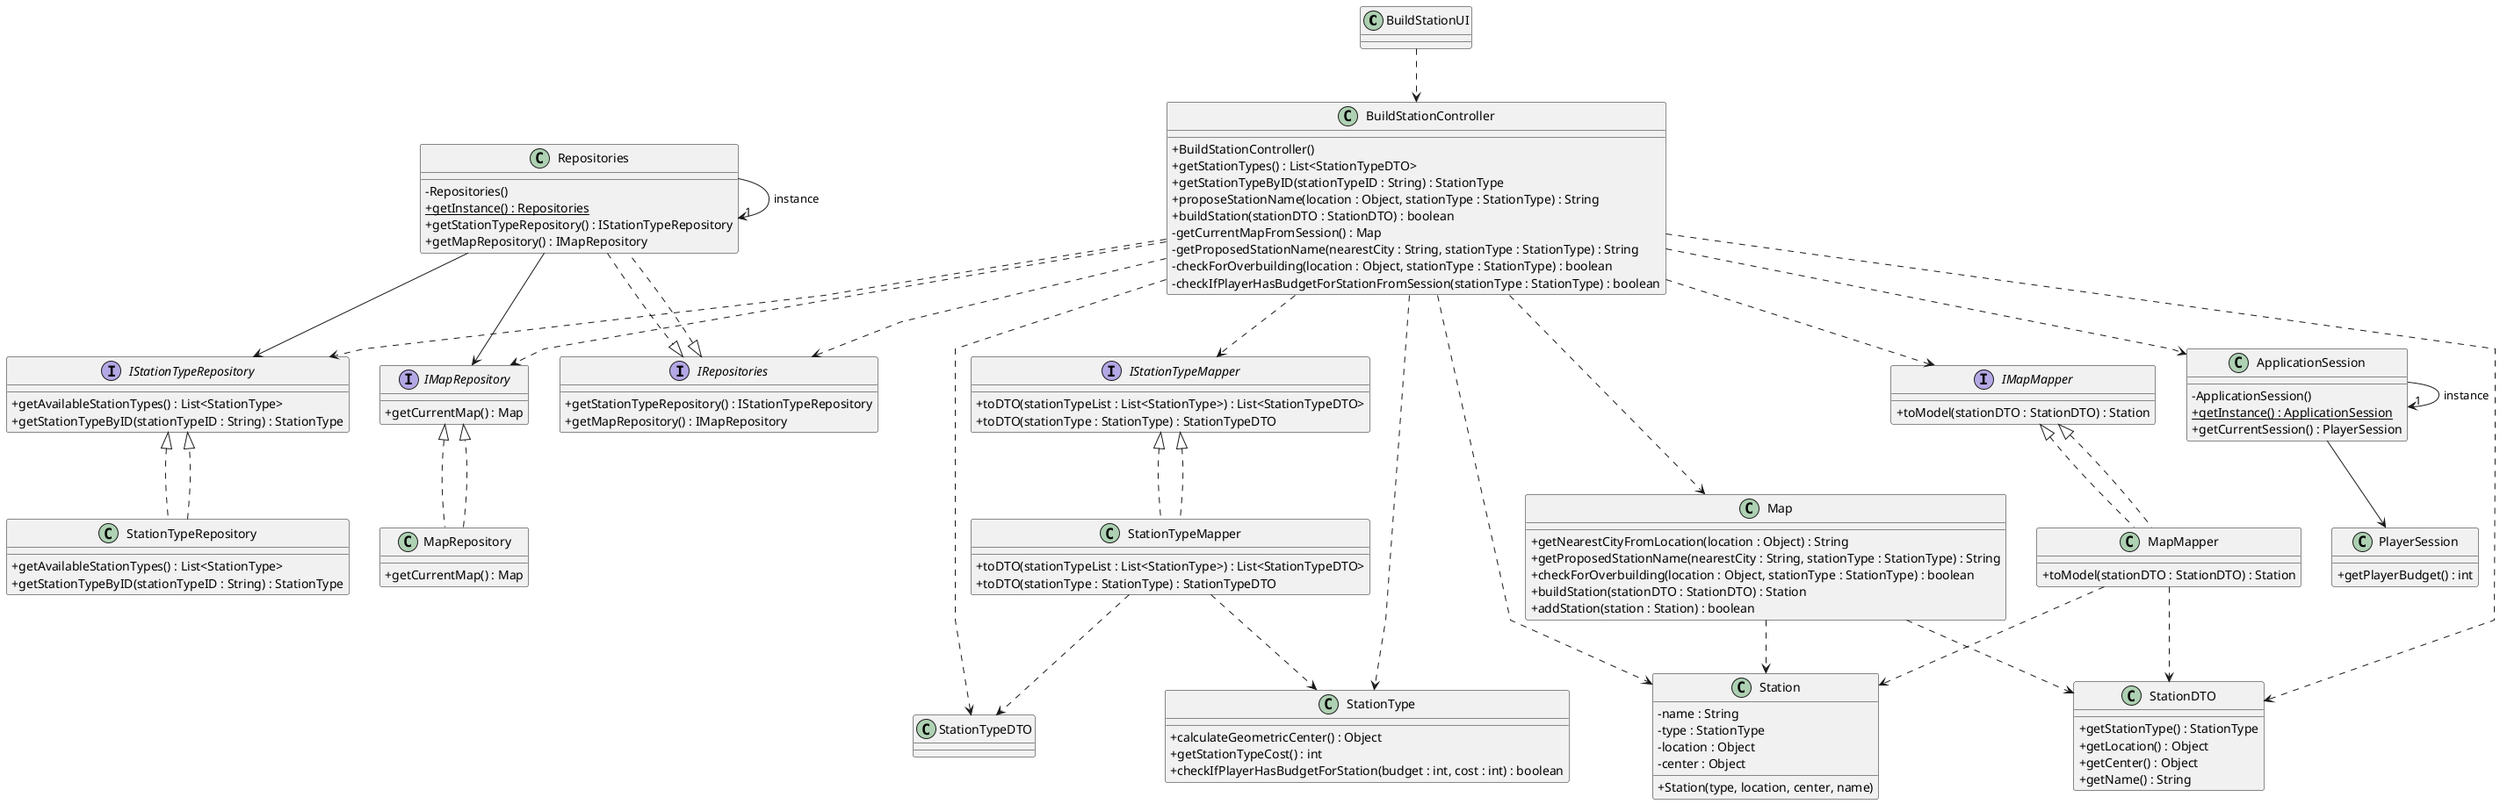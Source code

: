 @startuml
        skinparam packageStyle rectangle
        skinparam shadowing false
        skinparam linetype polyline
        skinparam classAttributeIconSize 0

        class BuildStationUI {
        }

        class BuildStationController {
            + BuildStationController()
            + getStationTypes() : List<StationTypeDTO>
            + getStationTypeByID(stationTypeID : String) : StationType
            + proposeStationName(location : Object, stationType : StationType) : String
            + buildStation(stationDTO : StationDTO) : boolean
            - getCurrentMapFromSession() : Map
            - getProposedStationName(nearestCity : String, stationType : StationType) : String
            - checkForOverbuilding(location : Object, stationType : StationType) : boolean
            - checkIfPlayerHasBudgetForStationFromSession(stationType : StationType) : boolean
        }

        interface IRepositories {
            + getStationTypeRepository() : IStationTypeRepository
            + getMapRepository() : IMapRepository
        }
        class Repositories implements IRepositories {
            - Repositories()
            + {static} getInstance() : Repositories
            + getStationTypeRepository() : IStationTypeRepository
            + getMapRepository() : IMapRepository
        }

        interface IStationTypeRepository {
            + getAvailableStationTypes() : List<StationType>
            + getStationTypeByID(stationTypeID : String) : StationType
        }
        class StationTypeRepository implements IStationTypeRepository {
            + getAvailableStationTypes() : List<StationType>
            + getStationTypeByID(stationTypeID : String) : StationType
        }

        interface IMapRepository {
            + getCurrentMap() : Map
        }
        class MapRepository implements IMapRepository {
            + getCurrentMap() : Map
        }

        class ApplicationSession {
            - ApplicationSession()
            + {static} getInstance() : ApplicationSession
            + getCurrentSession() : PlayerSession
        }
        class PlayerSession {
            + getPlayerBudget() : int
        }

        class StationType {
            + calculateGeometricCenter() : Object
            + getStationTypeCost() : int
            + checkIfPlayerHasBudgetForStation(budget : int, cost : int) : boolean
        }

        class Map {
            + getNearestCityFromLocation(location : Object) : String
            + getProposedStationName(nearestCity : String, stationType : StationType) : String
            + checkForOverbuilding(location : Object, stationType : StationType) : boolean
            + buildStation(stationDTO : StationDTO) : Station
            + addStation(station : Station) : boolean
        }

        class Station {
            - name : String
            - type : StationType
            - location : Object
            - center : Object
            + Station(type, location, center, name)
        }

        interface IStationTypeMapper {
            + toDTO(stationTypeList : List<StationType>) : List<StationTypeDTO>
            + toDTO(stationType : StationType) : StationTypeDTO
        }
        class StationTypeMapper implements IStationTypeMapper {
            + toDTO(stationTypeList : List<StationType>) : List<StationTypeDTO>
            + toDTO(stationType : StationType) : StationTypeDTO
        }

        interface IMapMapper {
            + toModel(stationDTO : StationDTO) : Station
        }
        class MapMapper implements IMapMapper {
            + toModel(stationDTO : StationDTO) : Station
        }

        class StationTypeDTO {
        }

        class StationDTO {
            + getStationType() : StationType
            + getLocation() : Object
            + getCenter() : Object
            + getName() : String
        }

        BuildStationUI ..> BuildStationController
        BuildStationController ..> IRepositories
        Repositories ..|> IRepositories
        Repositories --> IStationTypeRepository
        Repositories --> IMapRepository
        StationTypeRepository ..|> IStationTypeRepository
        MapRepository ..|> IMapRepository
        BuildStationController ..> IStationTypeRepository
        BuildStationController ..> IMapRepository
        BuildStationController ..> ApplicationSession
        BuildStationController ..> IStationTypeMapper
        BuildStationController ..> IMapMapper
        ApplicationSession --> PlayerSession
        BuildStationController ..> StationType
        BuildStationController ..> StationDTO
        BuildStationController ..> StationTypeDTO
        BuildStationController ..> Map
        BuildStationController ..> Station
        IStationTypeMapper <|.. StationTypeMapper
        IMapMapper <|.. MapMapper
        MapMapper ..> StationDTO
        MapMapper ..> Station
        StationTypeMapper ..> StationType
        StationTypeMapper ..> StationTypeDTO
        Map ..> Station
        Map ..> StationDTO

        Repositories -> "1" Repositories : instance
        ApplicationSession -> "1" ApplicationSession : instance

        @enduml